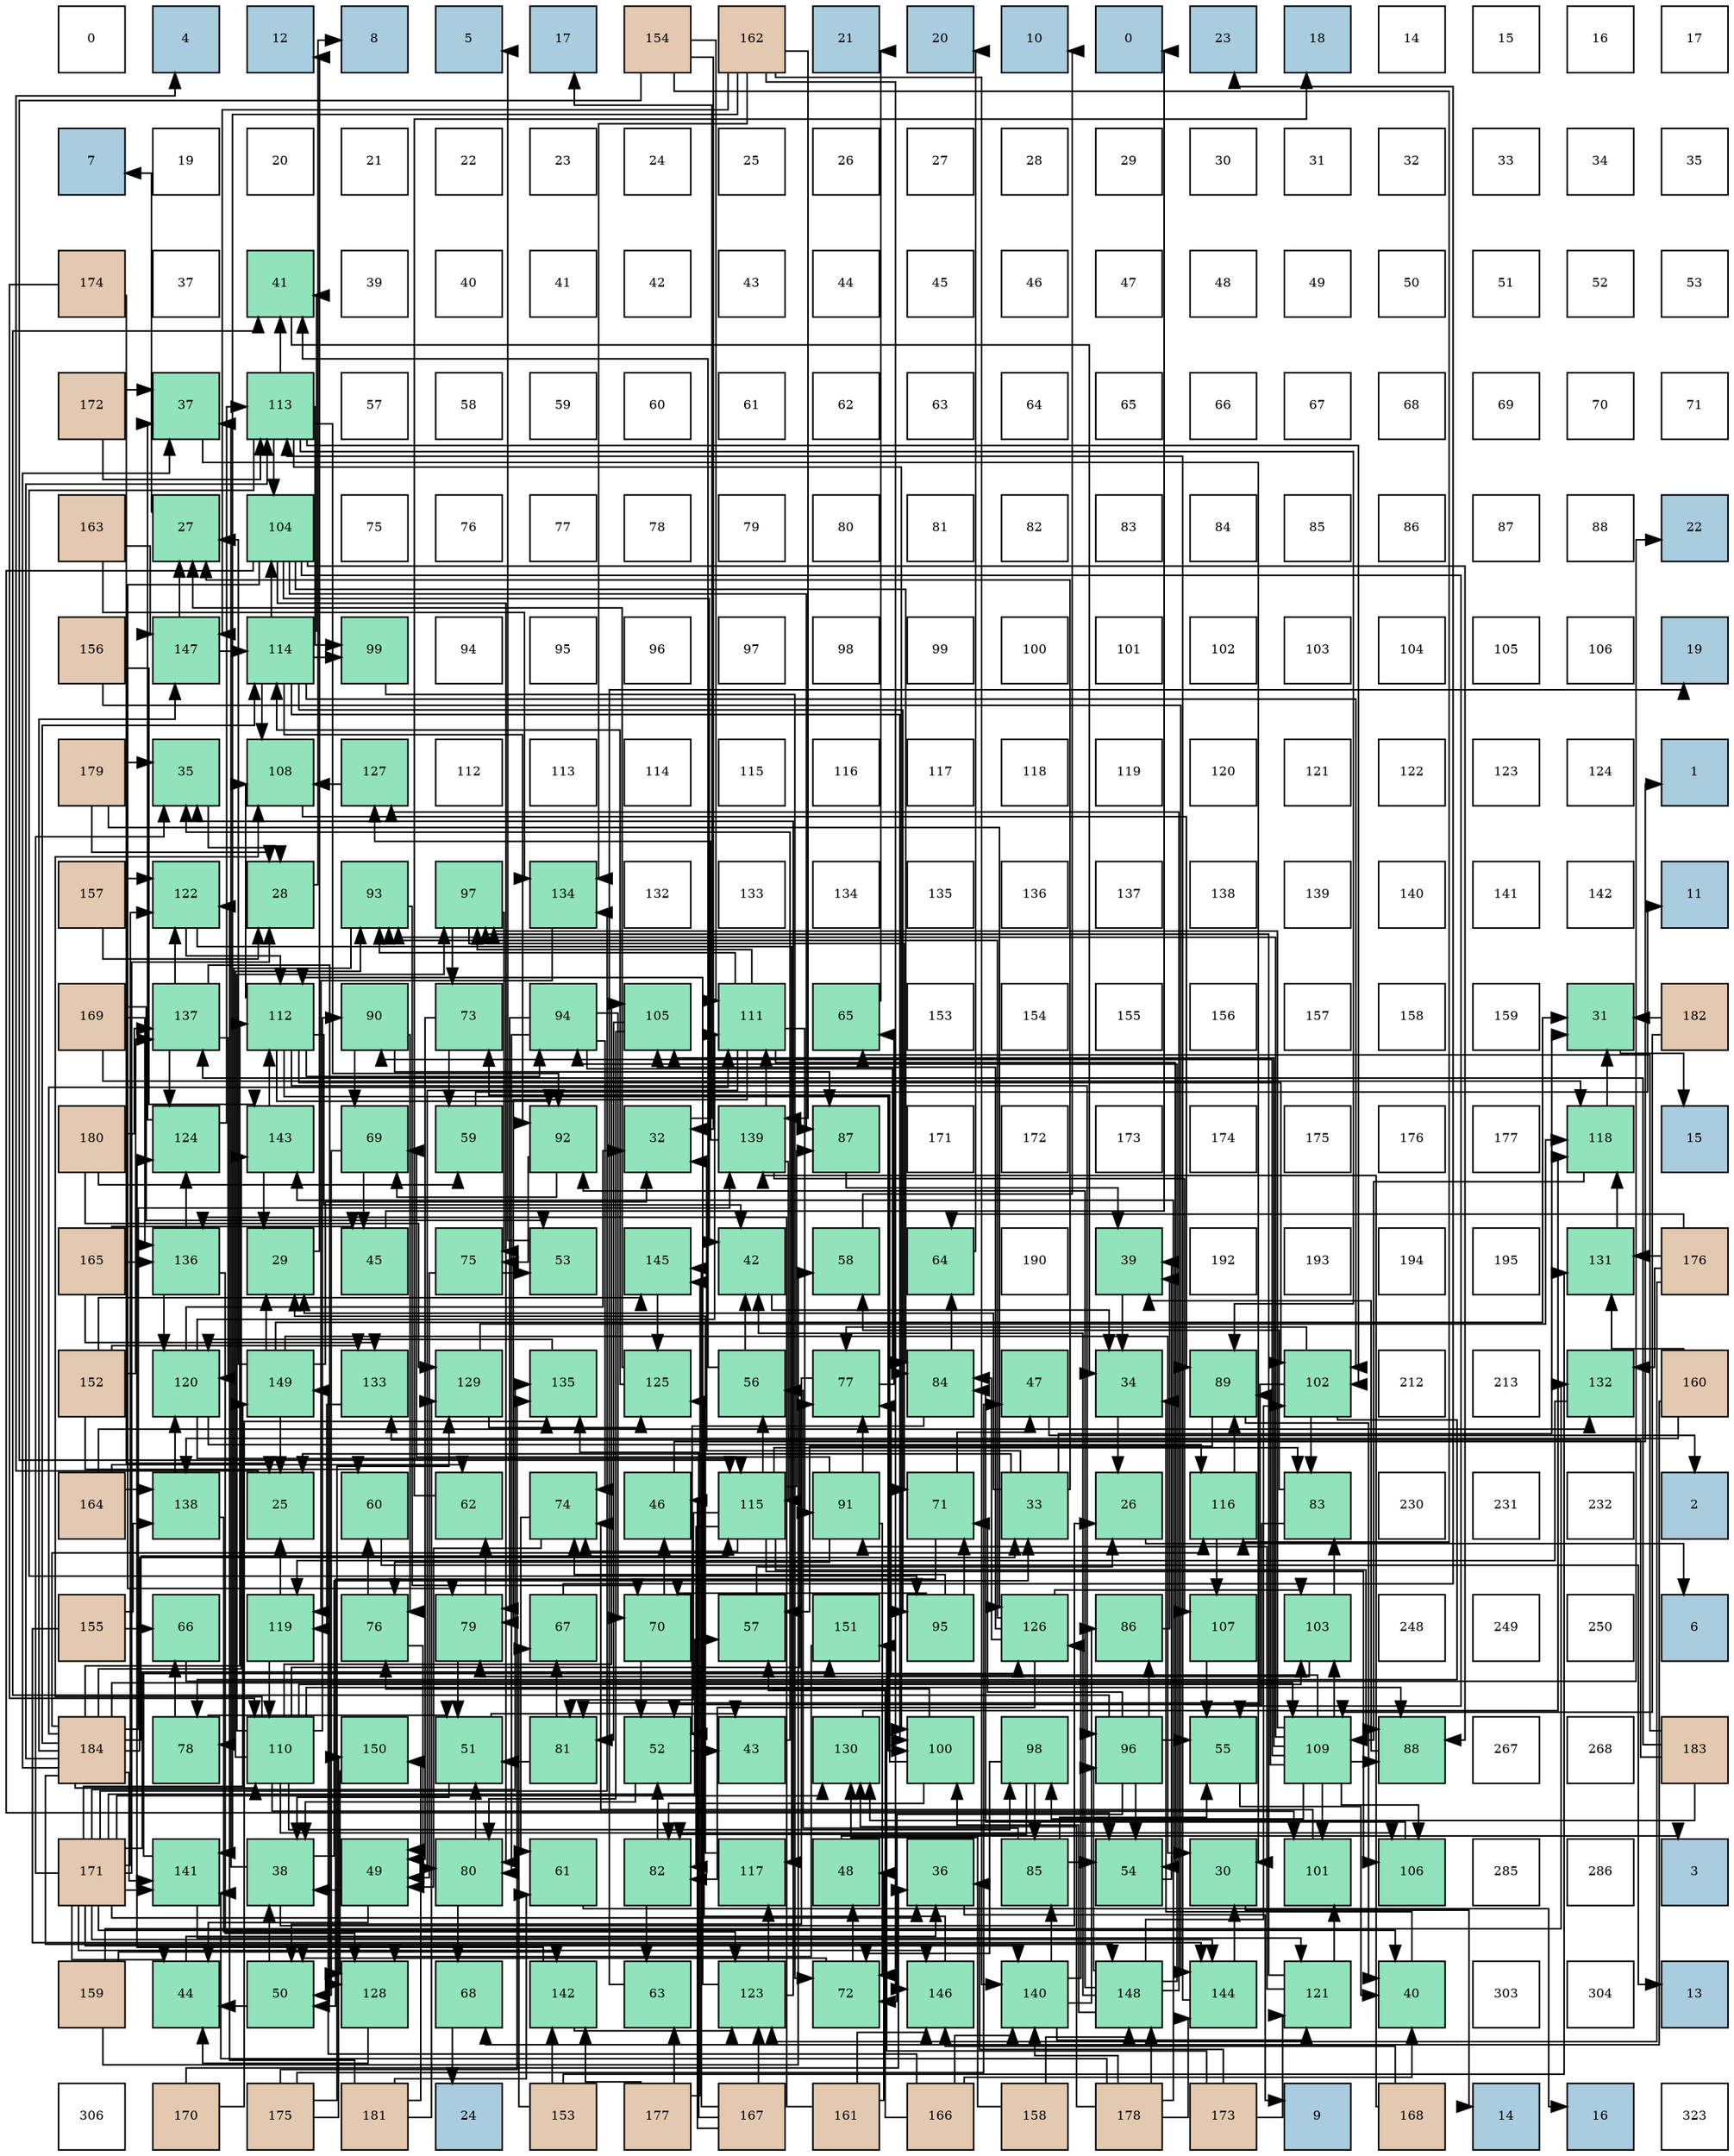 digraph layout{
 rankdir=TB;
 splines=ortho;
 node [style=filled shape=square fixedsize=true width=0.6];
0[label="0", fontsize=8, fillcolor="#ffffff"];
1[label="4", fontsize=8, fillcolor="#a9ccde"];
2[label="12", fontsize=8, fillcolor="#a9ccde"];
3[label="8", fontsize=8, fillcolor="#a9ccde"];
4[label="5", fontsize=8, fillcolor="#a9ccde"];
5[label="17", fontsize=8, fillcolor="#a9ccde"];
6[label="154", fontsize=8, fillcolor="#e3c9af"];
7[label="162", fontsize=8, fillcolor="#e3c9af"];
8[label="21", fontsize=8, fillcolor="#a9ccde"];
9[label="20", fontsize=8, fillcolor="#a9ccde"];
10[label="10", fontsize=8, fillcolor="#a9ccde"];
11[label="0", fontsize=8, fillcolor="#a9ccde"];
12[label="23", fontsize=8, fillcolor="#a9ccde"];
13[label="18", fontsize=8, fillcolor="#a9ccde"];
14[label="14", fontsize=8, fillcolor="#ffffff"];
15[label="15", fontsize=8, fillcolor="#ffffff"];
16[label="16", fontsize=8, fillcolor="#ffffff"];
17[label="17", fontsize=8, fillcolor="#ffffff"];
18[label="7", fontsize=8, fillcolor="#a9ccde"];
19[label="19", fontsize=8, fillcolor="#ffffff"];
20[label="20", fontsize=8, fillcolor="#ffffff"];
21[label="21", fontsize=8, fillcolor="#ffffff"];
22[label="22", fontsize=8, fillcolor="#ffffff"];
23[label="23", fontsize=8, fillcolor="#ffffff"];
24[label="24", fontsize=8, fillcolor="#ffffff"];
25[label="25", fontsize=8, fillcolor="#ffffff"];
26[label="26", fontsize=8, fillcolor="#ffffff"];
27[label="27", fontsize=8, fillcolor="#ffffff"];
28[label="28", fontsize=8, fillcolor="#ffffff"];
29[label="29", fontsize=8, fillcolor="#ffffff"];
30[label="30", fontsize=8, fillcolor="#ffffff"];
31[label="31", fontsize=8, fillcolor="#ffffff"];
32[label="32", fontsize=8, fillcolor="#ffffff"];
33[label="33", fontsize=8, fillcolor="#ffffff"];
34[label="34", fontsize=8, fillcolor="#ffffff"];
35[label="35", fontsize=8, fillcolor="#ffffff"];
36[label="174", fontsize=8, fillcolor="#e3c9af"];
37[label="37", fontsize=8, fillcolor="#ffffff"];
38[label="41", fontsize=8, fillcolor="#91e3bb"];
39[label="39", fontsize=8, fillcolor="#ffffff"];
40[label="40", fontsize=8, fillcolor="#ffffff"];
41[label="41", fontsize=8, fillcolor="#ffffff"];
42[label="42", fontsize=8, fillcolor="#ffffff"];
43[label="43", fontsize=8, fillcolor="#ffffff"];
44[label="44", fontsize=8, fillcolor="#ffffff"];
45[label="45", fontsize=8, fillcolor="#ffffff"];
46[label="46", fontsize=8, fillcolor="#ffffff"];
47[label="47", fontsize=8, fillcolor="#ffffff"];
48[label="48", fontsize=8, fillcolor="#ffffff"];
49[label="49", fontsize=8, fillcolor="#ffffff"];
50[label="50", fontsize=8, fillcolor="#ffffff"];
51[label="51", fontsize=8, fillcolor="#ffffff"];
52[label="52", fontsize=8, fillcolor="#ffffff"];
53[label="53", fontsize=8, fillcolor="#ffffff"];
54[label="172", fontsize=8, fillcolor="#e3c9af"];
55[label="37", fontsize=8, fillcolor="#91e3bb"];
56[label="113", fontsize=8, fillcolor="#91e3bb"];
57[label="57", fontsize=8, fillcolor="#ffffff"];
58[label="58", fontsize=8, fillcolor="#ffffff"];
59[label="59", fontsize=8, fillcolor="#ffffff"];
60[label="60", fontsize=8, fillcolor="#ffffff"];
61[label="61", fontsize=8, fillcolor="#ffffff"];
62[label="62", fontsize=8, fillcolor="#ffffff"];
63[label="63", fontsize=8, fillcolor="#ffffff"];
64[label="64", fontsize=8, fillcolor="#ffffff"];
65[label="65", fontsize=8, fillcolor="#ffffff"];
66[label="66", fontsize=8, fillcolor="#ffffff"];
67[label="67", fontsize=8, fillcolor="#ffffff"];
68[label="68", fontsize=8, fillcolor="#ffffff"];
69[label="69", fontsize=8, fillcolor="#ffffff"];
70[label="70", fontsize=8, fillcolor="#ffffff"];
71[label="71", fontsize=8, fillcolor="#ffffff"];
72[label="163", fontsize=8, fillcolor="#e3c9af"];
73[label="27", fontsize=8, fillcolor="#91e3bb"];
74[label="104", fontsize=8, fillcolor="#91e3bb"];
75[label="75", fontsize=8, fillcolor="#ffffff"];
76[label="76", fontsize=8, fillcolor="#ffffff"];
77[label="77", fontsize=8, fillcolor="#ffffff"];
78[label="78", fontsize=8, fillcolor="#ffffff"];
79[label="79", fontsize=8, fillcolor="#ffffff"];
80[label="80", fontsize=8, fillcolor="#ffffff"];
81[label="81", fontsize=8, fillcolor="#ffffff"];
82[label="82", fontsize=8, fillcolor="#ffffff"];
83[label="83", fontsize=8, fillcolor="#ffffff"];
84[label="84", fontsize=8, fillcolor="#ffffff"];
85[label="85", fontsize=8, fillcolor="#ffffff"];
86[label="86", fontsize=8, fillcolor="#ffffff"];
87[label="87", fontsize=8, fillcolor="#ffffff"];
88[label="88", fontsize=8, fillcolor="#ffffff"];
89[label="22", fontsize=8, fillcolor="#a9ccde"];
90[label="156", fontsize=8, fillcolor="#e3c9af"];
91[label="147", fontsize=8, fillcolor="#91e3bb"];
92[label="114", fontsize=8, fillcolor="#91e3bb"];
93[label="99", fontsize=8, fillcolor="#91e3bb"];
94[label="94", fontsize=8, fillcolor="#ffffff"];
95[label="95", fontsize=8, fillcolor="#ffffff"];
96[label="96", fontsize=8, fillcolor="#ffffff"];
97[label="97", fontsize=8, fillcolor="#ffffff"];
98[label="98", fontsize=8, fillcolor="#ffffff"];
99[label="99", fontsize=8, fillcolor="#ffffff"];
100[label="100", fontsize=8, fillcolor="#ffffff"];
101[label="101", fontsize=8, fillcolor="#ffffff"];
102[label="102", fontsize=8, fillcolor="#ffffff"];
103[label="103", fontsize=8, fillcolor="#ffffff"];
104[label="104", fontsize=8, fillcolor="#ffffff"];
105[label="105", fontsize=8, fillcolor="#ffffff"];
106[label="106", fontsize=8, fillcolor="#ffffff"];
107[label="19", fontsize=8, fillcolor="#a9ccde"];
108[label="179", fontsize=8, fillcolor="#e3c9af"];
109[label="35", fontsize=8, fillcolor="#91e3bb"];
110[label="108", fontsize=8, fillcolor="#91e3bb"];
111[label="127", fontsize=8, fillcolor="#91e3bb"];
112[label="112", fontsize=8, fillcolor="#ffffff"];
113[label="113", fontsize=8, fillcolor="#ffffff"];
114[label="114", fontsize=8, fillcolor="#ffffff"];
115[label="115", fontsize=8, fillcolor="#ffffff"];
116[label="116", fontsize=8, fillcolor="#ffffff"];
117[label="117", fontsize=8, fillcolor="#ffffff"];
118[label="118", fontsize=8, fillcolor="#ffffff"];
119[label="119", fontsize=8, fillcolor="#ffffff"];
120[label="120", fontsize=8, fillcolor="#ffffff"];
121[label="121", fontsize=8, fillcolor="#ffffff"];
122[label="122", fontsize=8, fillcolor="#ffffff"];
123[label="123", fontsize=8, fillcolor="#ffffff"];
124[label="124", fontsize=8, fillcolor="#ffffff"];
125[label="1", fontsize=8, fillcolor="#a9ccde"];
126[label="157", fontsize=8, fillcolor="#e3c9af"];
127[label="122", fontsize=8, fillcolor="#91e3bb"];
128[label="28", fontsize=8, fillcolor="#91e3bb"];
129[label="93", fontsize=8, fillcolor="#91e3bb"];
130[label="97", fontsize=8, fillcolor="#91e3bb"];
131[label="134", fontsize=8, fillcolor="#91e3bb"];
132[label="132", fontsize=8, fillcolor="#ffffff"];
133[label="133", fontsize=8, fillcolor="#ffffff"];
134[label="134", fontsize=8, fillcolor="#ffffff"];
135[label="135", fontsize=8, fillcolor="#ffffff"];
136[label="136", fontsize=8, fillcolor="#ffffff"];
137[label="137", fontsize=8, fillcolor="#ffffff"];
138[label="138", fontsize=8, fillcolor="#ffffff"];
139[label="139", fontsize=8, fillcolor="#ffffff"];
140[label="140", fontsize=8, fillcolor="#ffffff"];
141[label="141", fontsize=8, fillcolor="#ffffff"];
142[label="142", fontsize=8, fillcolor="#ffffff"];
143[label="11", fontsize=8, fillcolor="#a9ccde"];
144[label="169", fontsize=8, fillcolor="#e3c9af"];
145[label="137", fontsize=8, fillcolor="#91e3bb"];
146[label="112", fontsize=8, fillcolor="#91e3bb"];
147[label="90", fontsize=8, fillcolor="#91e3bb"];
148[label="73", fontsize=8, fillcolor="#91e3bb"];
149[label="94", fontsize=8, fillcolor="#91e3bb"];
150[label="105", fontsize=8, fillcolor="#91e3bb"];
151[label="111", fontsize=8, fillcolor="#91e3bb"];
152[label="65", fontsize=8, fillcolor="#91e3bb"];
153[label="153", fontsize=8, fillcolor="#ffffff"];
154[label="154", fontsize=8, fillcolor="#ffffff"];
155[label="155", fontsize=8, fillcolor="#ffffff"];
156[label="156", fontsize=8, fillcolor="#ffffff"];
157[label="157", fontsize=8, fillcolor="#ffffff"];
158[label="158", fontsize=8, fillcolor="#ffffff"];
159[label="159", fontsize=8, fillcolor="#ffffff"];
160[label="31", fontsize=8, fillcolor="#91e3bb"];
161[label="182", fontsize=8, fillcolor="#e3c9af"];
162[label="180", fontsize=8, fillcolor="#e3c9af"];
163[label="124", fontsize=8, fillcolor="#91e3bb"];
164[label="143", fontsize=8, fillcolor="#91e3bb"];
165[label="69", fontsize=8, fillcolor="#91e3bb"];
166[label="59", fontsize=8, fillcolor="#91e3bb"];
167[label="92", fontsize=8, fillcolor="#91e3bb"];
168[label="32", fontsize=8, fillcolor="#91e3bb"];
169[label="139", fontsize=8, fillcolor="#91e3bb"];
170[label="87", fontsize=8, fillcolor="#91e3bb"];
171[label="171", fontsize=8, fillcolor="#ffffff"];
172[label="172", fontsize=8, fillcolor="#ffffff"];
173[label="173", fontsize=8, fillcolor="#ffffff"];
174[label="174", fontsize=8, fillcolor="#ffffff"];
175[label="175", fontsize=8, fillcolor="#ffffff"];
176[label="176", fontsize=8, fillcolor="#ffffff"];
177[label="177", fontsize=8, fillcolor="#ffffff"];
178[label="118", fontsize=8, fillcolor="#91e3bb"];
179[label="15", fontsize=8, fillcolor="#a9ccde"];
180[label="165", fontsize=8, fillcolor="#e3c9af"];
181[label="136", fontsize=8, fillcolor="#91e3bb"];
182[label="29", fontsize=8, fillcolor="#91e3bb"];
183[label="45", fontsize=8, fillcolor="#91e3bb"];
184[label="75", fontsize=8, fillcolor="#91e3bb"];
185[label="53", fontsize=8, fillcolor="#91e3bb"];
186[label="145", fontsize=8, fillcolor="#91e3bb"];
187[label="42", fontsize=8, fillcolor="#91e3bb"];
188[label="58", fontsize=8, fillcolor="#91e3bb"];
189[label="64", fontsize=8, fillcolor="#91e3bb"];
190[label="190", fontsize=8, fillcolor="#ffffff"];
191[label="39", fontsize=8, fillcolor="#91e3bb"];
192[label="192", fontsize=8, fillcolor="#ffffff"];
193[label="193", fontsize=8, fillcolor="#ffffff"];
194[label="194", fontsize=8, fillcolor="#ffffff"];
195[label="195", fontsize=8, fillcolor="#ffffff"];
196[label="131", fontsize=8, fillcolor="#91e3bb"];
197[label="176", fontsize=8, fillcolor="#e3c9af"];
198[label="152", fontsize=8, fillcolor="#e3c9af"];
199[label="120", fontsize=8, fillcolor="#91e3bb"];
200[label="149", fontsize=8, fillcolor="#91e3bb"];
201[label="133", fontsize=8, fillcolor="#91e3bb"];
202[label="129", fontsize=8, fillcolor="#91e3bb"];
203[label="135", fontsize=8, fillcolor="#91e3bb"];
204[label="125", fontsize=8, fillcolor="#91e3bb"];
205[label="56", fontsize=8, fillcolor="#91e3bb"];
206[label="77", fontsize=8, fillcolor="#91e3bb"];
207[label="84", fontsize=8, fillcolor="#91e3bb"];
208[label="47", fontsize=8, fillcolor="#91e3bb"];
209[label="34", fontsize=8, fillcolor="#91e3bb"];
210[label="89", fontsize=8, fillcolor="#91e3bb"];
211[label="102", fontsize=8, fillcolor="#91e3bb"];
212[label="212", fontsize=8, fillcolor="#ffffff"];
213[label="213", fontsize=8, fillcolor="#ffffff"];
214[label="132", fontsize=8, fillcolor="#91e3bb"];
215[label="160", fontsize=8, fillcolor="#e3c9af"];
216[label="164", fontsize=8, fillcolor="#e3c9af"];
217[label="138", fontsize=8, fillcolor="#91e3bb"];
218[label="25", fontsize=8, fillcolor="#91e3bb"];
219[label="60", fontsize=8, fillcolor="#91e3bb"];
220[label="62", fontsize=8, fillcolor="#91e3bb"];
221[label="74", fontsize=8, fillcolor="#91e3bb"];
222[label="46", fontsize=8, fillcolor="#91e3bb"];
223[label="115", fontsize=8, fillcolor="#91e3bb"];
224[label="91", fontsize=8, fillcolor="#91e3bb"];
225[label="71", fontsize=8, fillcolor="#91e3bb"];
226[label="33", fontsize=8, fillcolor="#91e3bb"];
227[label="26", fontsize=8, fillcolor="#91e3bb"];
228[label="116", fontsize=8, fillcolor="#91e3bb"];
229[label="83", fontsize=8, fillcolor="#91e3bb"];
230[label="230", fontsize=8, fillcolor="#ffffff"];
231[label="231", fontsize=8, fillcolor="#ffffff"];
232[label="232", fontsize=8, fillcolor="#ffffff"];
233[label="2", fontsize=8, fillcolor="#a9ccde"];
234[label="155", fontsize=8, fillcolor="#e3c9af"];
235[label="66", fontsize=8, fillcolor="#91e3bb"];
236[label="119", fontsize=8, fillcolor="#91e3bb"];
237[label="76", fontsize=8, fillcolor="#91e3bb"];
238[label="79", fontsize=8, fillcolor="#91e3bb"];
239[label="67", fontsize=8, fillcolor="#91e3bb"];
240[label="70", fontsize=8, fillcolor="#91e3bb"];
241[label="57", fontsize=8, fillcolor="#91e3bb"];
242[label="151", fontsize=8, fillcolor="#91e3bb"];
243[label="95", fontsize=8, fillcolor="#91e3bb"];
244[label="126", fontsize=8, fillcolor="#91e3bb"];
245[label="86", fontsize=8, fillcolor="#91e3bb"];
246[label="107", fontsize=8, fillcolor="#91e3bb"];
247[label="103", fontsize=8, fillcolor="#91e3bb"];
248[label="248", fontsize=8, fillcolor="#ffffff"];
249[label="249", fontsize=8, fillcolor="#ffffff"];
250[label="250", fontsize=8, fillcolor="#ffffff"];
251[label="6", fontsize=8, fillcolor="#a9ccde"];
252[label="184", fontsize=8, fillcolor="#e3c9af"];
253[label="78", fontsize=8, fillcolor="#91e3bb"];
254[label="110", fontsize=8, fillcolor="#91e3bb"];
255[label="150", fontsize=8, fillcolor="#91e3bb"];
256[label="51", fontsize=8, fillcolor="#91e3bb"];
257[label="81", fontsize=8, fillcolor="#91e3bb"];
258[label="52", fontsize=8, fillcolor="#91e3bb"];
259[label="43", fontsize=8, fillcolor="#91e3bb"];
260[label="130", fontsize=8, fillcolor="#91e3bb"];
261[label="100", fontsize=8, fillcolor="#91e3bb"];
262[label="98", fontsize=8, fillcolor="#91e3bb"];
263[label="96", fontsize=8, fillcolor="#91e3bb"];
264[label="55", fontsize=8, fillcolor="#91e3bb"];
265[label="109", fontsize=8, fillcolor="#91e3bb"];
266[label="88", fontsize=8, fillcolor="#91e3bb"];
267[label="267", fontsize=8, fillcolor="#ffffff"];
268[label="268", fontsize=8, fillcolor="#ffffff"];
269[label="183", fontsize=8, fillcolor="#e3c9af"];
270[label="171", fontsize=8, fillcolor="#e3c9af"];
271[label="141", fontsize=8, fillcolor="#91e3bb"];
272[label="38", fontsize=8, fillcolor="#91e3bb"];
273[label="49", fontsize=8, fillcolor="#91e3bb"];
274[label="80", fontsize=8, fillcolor="#91e3bb"];
275[label="61", fontsize=8, fillcolor="#91e3bb"];
276[label="82", fontsize=8, fillcolor="#91e3bb"];
277[label="117", fontsize=8, fillcolor="#91e3bb"];
278[label="48", fontsize=8, fillcolor="#91e3bb"];
279[label="36", fontsize=8, fillcolor="#91e3bb"];
280[label="85", fontsize=8, fillcolor="#91e3bb"];
281[label="54", fontsize=8, fillcolor="#91e3bb"];
282[label="30", fontsize=8, fillcolor="#91e3bb"];
283[label="101", fontsize=8, fillcolor="#91e3bb"];
284[label="106", fontsize=8, fillcolor="#91e3bb"];
285[label="285", fontsize=8, fillcolor="#ffffff"];
286[label="286", fontsize=8, fillcolor="#ffffff"];
287[label="3", fontsize=8, fillcolor="#a9ccde"];
288[label="159", fontsize=8, fillcolor="#e3c9af"];
289[label="44", fontsize=8, fillcolor="#91e3bb"];
290[label="50", fontsize=8, fillcolor="#91e3bb"];
291[label="128", fontsize=8, fillcolor="#91e3bb"];
292[label="68", fontsize=8, fillcolor="#91e3bb"];
293[label="142", fontsize=8, fillcolor="#91e3bb"];
294[label="63", fontsize=8, fillcolor="#91e3bb"];
295[label="123", fontsize=8, fillcolor="#91e3bb"];
296[label="72", fontsize=8, fillcolor="#91e3bb"];
297[label="146", fontsize=8, fillcolor="#91e3bb"];
298[label="140", fontsize=8, fillcolor="#91e3bb"];
299[label="148", fontsize=8, fillcolor="#91e3bb"];
300[label="144", fontsize=8, fillcolor="#91e3bb"];
301[label="121", fontsize=8, fillcolor="#91e3bb"];
302[label="40", fontsize=8, fillcolor="#91e3bb"];
303[label="303", fontsize=8, fillcolor="#ffffff"];
304[label="304", fontsize=8, fillcolor="#ffffff"];
305[label="13", fontsize=8, fillcolor="#a9ccde"];
306[label="306", fontsize=8, fillcolor="#ffffff"];
307[label="170", fontsize=8, fillcolor="#e3c9af"];
308[label="175", fontsize=8, fillcolor="#e3c9af"];
309[label="181", fontsize=8, fillcolor="#e3c9af"];
310[label="24", fontsize=8, fillcolor="#a9ccde"];
311[label="153", fontsize=8, fillcolor="#e3c9af"];
312[label="177", fontsize=8, fillcolor="#e3c9af"];
313[label="167", fontsize=8, fillcolor="#e3c9af"];
314[label="161", fontsize=8, fillcolor="#e3c9af"];
315[label="166", fontsize=8, fillcolor="#e3c9af"];
316[label="158", fontsize=8, fillcolor="#e3c9af"];
317[label="178", fontsize=8, fillcolor="#e3c9af"];
318[label="173", fontsize=8, fillcolor="#e3c9af"];
319[label="9", fontsize=8, fillcolor="#a9ccde"];
320[label="168", fontsize=8, fillcolor="#e3c9af"];
321[label="14", fontsize=8, fillcolor="#a9ccde"];
322[label="16", fontsize=8, fillcolor="#a9ccde"];
323[label="323", fontsize=8, fillcolor="#ffffff"];
edge [constraint=false, style=vis];218 -> 1;
227 -> 251;
73 -> 18;
128 -> 3;
182 -> 2;
282 -> 321;
160 -> 179;
168 -> 5;
226 -> 218;
226 -> 73;
226 -> 182;
226 -> 160;
226 -> 168;
209 -> 227;
109 -> 128;
279 -> 319;
55 -> 282;
272 -> 227;
272 -> 226;
272 -> 55;
191 -> 209;
302 -> 209;
38 -> 209;
187 -> 209;
259 -> 109;
289 -> 279;
183 -> 11;
222 -> 125;
208 -> 233;
278 -> 287;
273 -> 272;
273 -> 289;
290 -> 272;
290 -> 289;
256 -> 272;
256 -> 259;
258 -> 272;
258 -> 259;
185 -> 4;
281 -> 191;
264 -> 302;
205 -> 38;
205 -> 187;
241 -> 227;
188 -> 10;
166 -> 143;
219 -> 305;
275 -> 322;
220 -> 13;
294 -> 107;
189 -> 9;
152 -> 8;
235 -> 89;
239 -> 12;
292 -> 310;
165 -> 183;
165 -> 290;
240 -> 222;
240 -> 258;
225 -> 208;
225 -> 290;
296 -> 278;
296 -> 290;
148 -> 273;
148 -> 166;
221 -> 273;
221 -> 275;
184 -> 273;
184 -> 185;
237 -> 273;
237 -> 219;
206 -> 290;
206 -> 152;
253 -> 256;
253 -> 235;
238 -> 256;
238 -> 220;
274 -> 256;
274 -> 292;
257 -> 256;
257 -> 239;
276 -> 258;
276 -> 294;
229 -> 258;
229 -> 188;
207 -> 258;
207 -> 189;
280 -> 281;
280 -> 264;
280 -> 205;
245 -> 191;
170 -> 191;
266 -> 191;
210 -> 302;
210 -> 241;
147 -> 165;
147 -> 237;
147 -> 170;
224 -> 165;
224 -> 296;
224 -> 237;
224 -> 206;
167 -> 165;
167 -> 184;
129 -> 240;
129 -> 253;
149 -> 240;
149 -> 221;
149 -> 238;
149 -> 274;
149 -> 207;
243 -> 240;
243 -> 225;
243 -> 221;
263 -> 38;
263 -> 281;
263 -> 264;
263 -> 225;
263 -> 296;
263 -> 245;
130 -> 225;
130 -> 148;
130 -> 184;
262 -> 296;
262 -> 276;
262 -> 280;
93 -> 296;
261 -> 148;
261 -> 237;
261 -> 276;
283 -> 221;
211 -> 206;
211 -> 253;
211 -> 257;
211 -> 229;
247 -> 238;
247 -> 229;
74 -> 187;
74 -> 281;
74 -> 264;
74 -> 238;
74 -> 274;
74 -> 207;
74 -> 170;
74 -> 266;
150 -> 274;
150 -> 257;
284 -> 207;
246 -> 264;
110 -> 210;
265 -> 206;
265 -> 266;
265 -> 210;
265 -> 147;
265 -> 129;
265 -> 130;
265 -> 262;
265 -> 283;
265 -> 247;
265 -> 150;
265 -> 284;
254 -> 206;
254 -> 266;
254 -> 147;
254 -> 129;
254 -> 130;
254 -> 262;
254 -> 283;
254 -> 247;
254 -> 150;
254 -> 284;
254 -> 110;
151 -> 281;
151 -> 238;
151 -> 274;
151 -> 224;
151 -> 129;
151 -> 130;
146 -> 187;
146 -> 167;
146 -> 149;
146 -> 263;
146 -> 261;
146 -> 211;
146 -> 110;
56 -> 38;
56 -> 210;
56 -> 167;
56 -> 243;
56 -> 93;
56 -> 261;
56 -> 211;
56 -> 74;
92 -> 38;
92 -> 167;
92 -> 243;
92 -> 93;
92 -> 261;
92 -> 211;
92 -> 74;
92 -> 110;
223 -> 205;
223 -> 221;
223 -> 257;
223 -> 276;
223 -> 229;
223 -> 170;
223 -> 266;
223 -> 284;
228 -> 210;
228 -> 246;
277 -> 182;
178 -> 160;
178 -> 265;
236 -> 218;
236 -> 254;
199 -> 168;
199 -> 151;
199 -> 223;
199 -> 228;
301 -> 224;
301 -> 130;
301 -> 283;
127 -> 146;
127 -> 277;
295 -> 109;
295 -> 146;
295 -> 277;
163 -> 55;
163 -> 56;
204 -> 73;
204 -> 92;
244 -> 276;
244 -> 207;
244 -> 129;
244 -> 247;
244 -> 150;
111 -> 110;
291 -> 289;
202 -> 178;
202 -> 204;
260 -> 178;
196 -> 178;
214 -> 236;
201 -> 236;
131 -> 236;
203 -> 199;
181 -> 199;
181 -> 163;
181 -> 291;
145 -> 199;
145 -> 127;
145 -> 163;
145 -> 291;
217 -> 199;
217 -> 295;
169 -> 246;
169 -> 151;
169 -> 223;
169 -> 111;
298 -> 280;
298 -> 245;
298 -> 301;
298 -> 244;
271 -> 301;
271 -> 244;
293 -> 295;
293 -> 163;
164 -> 182;
164 -> 146;
300 -> 282;
300 -> 56;
186 -> 204;
297 -> 204;
91 -> 73;
91 -> 92;
299 -> 187;
299 -> 167;
299 -> 149;
299 -> 263;
299 -> 261;
299 -> 211;
299 -> 111;
200 -> 218;
200 -> 73;
200 -> 182;
200 -> 282;
200 -> 160;
200 -> 168;
255 -> 291;
242 -> 291;
198 -> 219;
198 -> 201;
198 -> 145;
198 -> 186;
311 -> 239;
311 -> 196;
311 -> 293;
6 -> 168;
6 -> 151;
6 -> 223;
6 -> 228;
234 -> 235;
234 -> 217;
234 -> 300;
90 -> 164;
90 -> 300;
126 -> 128;
126 -> 127;
316 -> 260;
316 -> 299;
288 -> 188;
288 -> 214;
288 -> 293;
215 -> 292;
215 -> 196;
215 -> 217;
314 -> 278;
314 -> 181;
314 -> 297;
7 -> 131;
7 -> 169;
7 -> 298;
7 -> 271;
7 -> 297;
7 -> 91;
72 -> 131;
72 -> 91;
216 -> 220;
216 -> 214;
216 -> 217;
180 -> 183;
180 -> 201;
180 -> 181;
315 -> 302;
315 -> 241;
315 -> 298;
315 -> 200;
313 -> 222;
313 -> 295;
313 -> 203;
313 -> 186;
320 -> 169;
320 -> 297;
144 -> 185;
144 -> 178;
144 -> 181;
307 -> 279;
307 -> 203;
270 -> 128;
270 -> 109;
270 -> 279;
270 -> 302;
270 -> 289;
270 -> 241;
270 -> 127;
270 -> 260;
270 -> 131;
270 -> 203;
270 -> 298;
270 -> 271;
270 -> 300;
270 -> 297;
270 -> 200;
270 -> 242;
54 -> 55;
54 -> 56;
318 -> 279;
318 -> 301;
318 -> 242;
36 -> 218;
36 -> 254;
308 -> 208;
308 -> 202;
308 -> 203;
308 -> 255;
197 -> 189;
197 -> 295;
197 -> 196;
197 -> 214;
312 -> 294;
312 -> 293;
312 -> 186;
317 -> 260;
317 -> 298;
317 -> 271;
317 -> 164;
317 -> 300;
317 -> 299;
108 -> 128;
108 -> 109;
108 -> 244;
162 -> 166;
162 -> 202;
162 -> 145;
309 -> 275;
309 -> 127;
309 -> 202;
309 -> 255;
161 -> 160;
161 -> 265;
269 -> 152;
269 -> 260;
269 -> 201;
269 -> 145;
252 -> 226;
252 -> 55;
252 -> 265;
252 -> 254;
252 -> 151;
252 -> 146;
252 -> 56;
252 -> 92;
252 -> 223;
252 -> 228;
252 -> 169;
252 -> 271;
252 -> 164;
252 -> 91;
252 -> 299;
edge [constraint=true, style=invis];
0 -> 18 -> 36 -> 54 -> 72 -> 90 -> 108 -> 126 -> 144 -> 162 -> 180 -> 198 -> 216 -> 234 -> 252 -> 270 -> 288 -> 306;
1 -> 19 -> 37 -> 55 -> 73 -> 91 -> 109 -> 127 -> 145 -> 163 -> 181 -> 199 -> 217 -> 235 -> 253 -> 271 -> 289 -> 307;
2 -> 20 -> 38 -> 56 -> 74 -> 92 -> 110 -> 128 -> 146 -> 164 -> 182 -> 200 -> 218 -> 236 -> 254 -> 272 -> 290 -> 308;
3 -> 21 -> 39 -> 57 -> 75 -> 93 -> 111 -> 129 -> 147 -> 165 -> 183 -> 201 -> 219 -> 237 -> 255 -> 273 -> 291 -> 309;
4 -> 22 -> 40 -> 58 -> 76 -> 94 -> 112 -> 130 -> 148 -> 166 -> 184 -> 202 -> 220 -> 238 -> 256 -> 274 -> 292 -> 310;
5 -> 23 -> 41 -> 59 -> 77 -> 95 -> 113 -> 131 -> 149 -> 167 -> 185 -> 203 -> 221 -> 239 -> 257 -> 275 -> 293 -> 311;
6 -> 24 -> 42 -> 60 -> 78 -> 96 -> 114 -> 132 -> 150 -> 168 -> 186 -> 204 -> 222 -> 240 -> 258 -> 276 -> 294 -> 312;
7 -> 25 -> 43 -> 61 -> 79 -> 97 -> 115 -> 133 -> 151 -> 169 -> 187 -> 205 -> 223 -> 241 -> 259 -> 277 -> 295 -> 313;
8 -> 26 -> 44 -> 62 -> 80 -> 98 -> 116 -> 134 -> 152 -> 170 -> 188 -> 206 -> 224 -> 242 -> 260 -> 278 -> 296 -> 314;
9 -> 27 -> 45 -> 63 -> 81 -> 99 -> 117 -> 135 -> 153 -> 171 -> 189 -> 207 -> 225 -> 243 -> 261 -> 279 -> 297 -> 315;
10 -> 28 -> 46 -> 64 -> 82 -> 100 -> 118 -> 136 -> 154 -> 172 -> 190 -> 208 -> 226 -> 244 -> 262 -> 280 -> 298 -> 316;
11 -> 29 -> 47 -> 65 -> 83 -> 101 -> 119 -> 137 -> 155 -> 173 -> 191 -> 209 -> 227 -> 245 -> 263 -> 281 -> 299 -> 317;
12 -> 30 -> 48 -> 66 -> 84 -> 102 -> 120 -> 138 -> 156 -> 174 -> 192 -> 210 -> 228 -> 246 -> 264 -> 282 -> 300 -> 318;
13 -> 31 -> 49 -> 67 -> 85 -> 103 -> 121 -> 139 -> 157 -> 175 -> 193 -> 211 -> 229 -> 247 -> 265 -> 283 -> 301 -> 319;
14 -> 32 -> 50 -> 68 -> 86 -> 104 -> 122 -> 140 -> 158 -> 176 -> 194 -> 212 -> 230 -> 248 -> 266 -> 284 -> 302 -> 320;
15 -> 33 -> 51 -> 69 -> 87 -> 105 -> 123 -> 141 -> 159 -> 177 -> 195 -> 213 -> 231 -> 249 -> 267 -> 285 -> 303 -> 321;
16 -> 34 -> 52 -> 70 -> 88 -> 106 -> 124 -> 142 -> 160 -> 178 -> 196 -> 214 -> 232 -> 250 -> 268 -> 286 -> 304 -> 322;
17 -> 35 -> 53 -> 71 -> 89 -> 107 -> 125 -> 143 -> 161 -> 179 -> 197 -> 215 -> 233 -> 251 -> 269 -> 287 -> 305 -> 323;
rank = same {0 -> 1 -> 2 -> 3 -> 4 -> 5 -> 6 -> 7 -> 8 -> 9 -> 10 -> 11 -> 12 -> 13 -> 14 -> 15 -> 16 -> 17};
rank = same {18 -> 19 -> 20 -> 21 -> 22 -> 23 -> 24 -> 25 -> 26 -> 27 -> 28 -> 29 -> 30 -> 31 -> 32 -> 33 -> 34 -> 35};
rank = same {36 -> 37 -> 38 -> 39 -> 40 -> 41 -> 42 -> 43 -> 44 -> 45 -> 46 -> 47 -> 48 -> 49 -> 50 -> 51 -> 52 -> 53};
rank = same {54 -> 55 -> 56 -> 57 -> 58 -> 59 -> 60 -> 61 -> 62 -> 63 -> 64 -> 65 -> 66 -> 67 -> 68 -> 69 -> 70 -> 71};
rank = same {72 -> 73 -> 74 -> 75 -> 76 -> 77 -> 78 -> 79 -> 80 -> 81 -> 82 -> 83 -> 84 -> 85 -> 86 -> 87 -> 88 -> 89};
rank = same {90 -> 91 -> 92 -> 93 -> 94 -> 95 -> 96 -> 97 -> 98 -> 99 -> 100 -> 101 -> 102 -> 103 -> 104 -> 105 -> 106 -> 107};
rank = same {108 -> 109 -> 110 -> 111 -> 112 -> 113 -> 114 -> 115 -> 116 -> 117 -> 118 -> 119 -> 120 -> 121 -> 122 -> 123 -> 124 -> 125};
rank = same {126 -> 127 -> 128 -> 129 -> 130 -> 131 -> 132 -> 133 -> 134 -> 135 -> 136 -> 137 -> 138 -> 139 -> 140 -> 141 -> 142 -> 143};
rank = same {144 -> 145 -> 146 -> 147 -> 148 -> 149 -> 150 -> 151 -> 152 -> 153 -> 154 -> 155 -> 156 -> 157 -> 158 -> 159 -> 160 -> 161};
rank = same {162 -> 163 -> 164 -> 165 -> 166 -> 167 -> 168 -> 169 -> 170 -> 171 -> 172 -> 173 -> 174 -> 175 -> 176 -> 177 -> 178 -> 179};
rank = same {180 -> 181 -> 182 -> 183 -> 184 -> 185 -> 186 -> 187 -> 188 -> 189 -> 190 -> 191 -> 192 -> 193 -> 194 -> 195 -> 196 -> 197};
rank = same {198 -> 199 -> 200 -> 201 -> 202 -> 203 -> 204 -> 205 -> 206 -> 207 -> 208 -> 209 -> 210 -> 211 -> 212 -> 213 -> 214 -> 215};
rank = same {216 -> 217 -> 218 -> 219 -> 220 -> 221 -> 222 -> 223 -> 224 -> 225 -> 226 -> 227 -> 228 -> 229 -> 230 -> 231 -> 232 -> 233};
rank = same {234 -> 235 -> 236 -> 237 -> 238 -> 239 -> 240 -> 241 -> 242 -> 243 -> 244 -> 245 -> 246 -> 247 -> 248 -> 249 -> 250 -> 251};
rank = same {252 -> 253 -> 254 -> 255 -> 256 -> 257 -> 258 -> 259 -> 260 -> 261 -> 262 -> 263 -> 264 -> 265 -> 266 -> 267 -> 268 -> 269};
rank = same {270 -> 271 -> 272 -> 273 -> 274 -> 275 -> 276 -> 277 -> 278 -> 279 -> 280 -> 281 -> 282 -> 283 -> 284 -> 285 -> 286 -> 287};
rank = same {288 -> 289 -> 290 -> 291 -> 292 -> 293 -> 294 -> 295 -> 296 -> 297 -> 298 -> 299 -> 300 -> 301 -> 302 -> 303 -> 304 -> 305};
rank = same {306 -> 307 -> 308 -> 309 -> 310 -> 311 -> 312 -> 313 -> 314 -> 315 -> 316 -> 317 -> 318 -> 319 -> 320 -> 321 -> 322 -> 323};
}